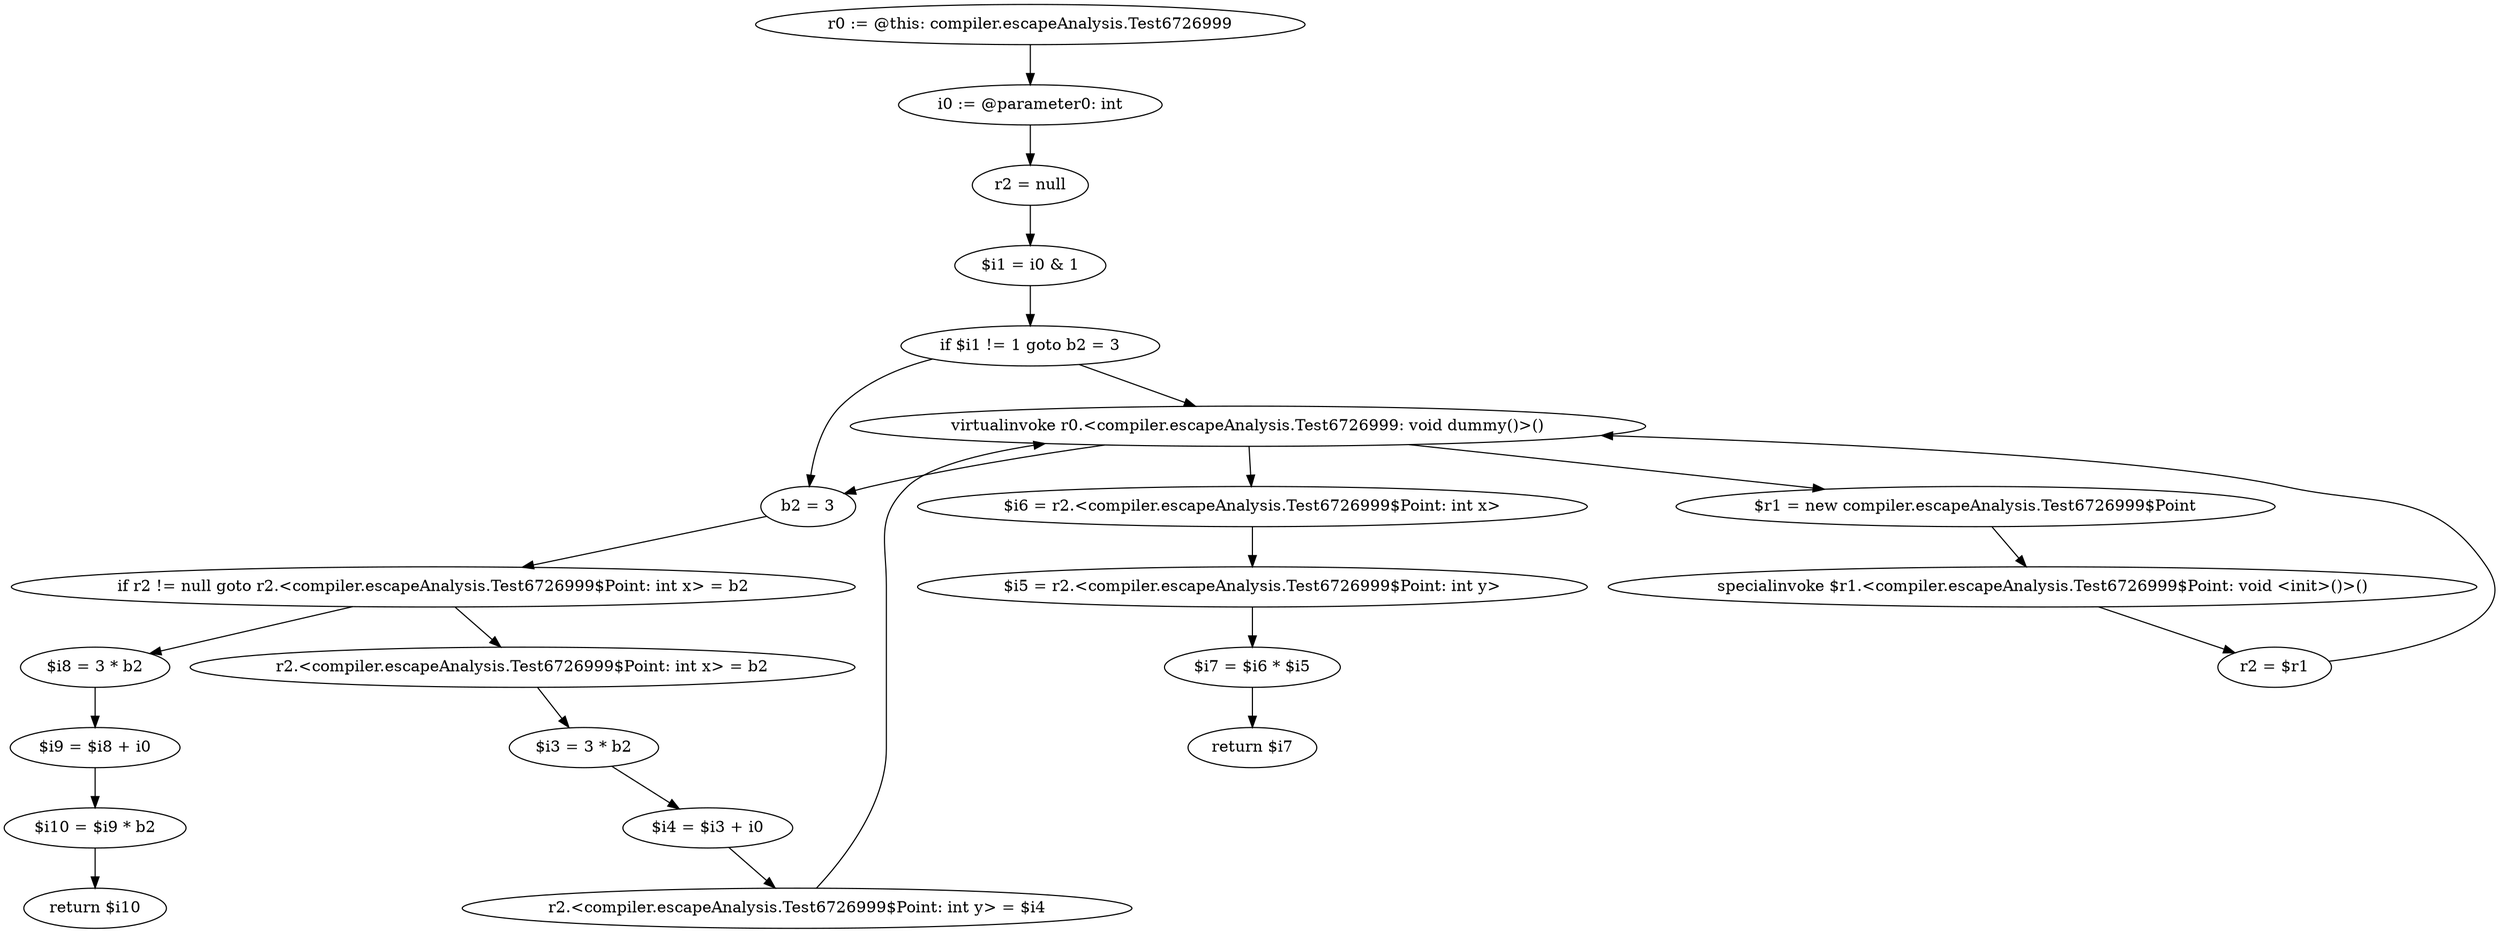 digraph "unitGraph" {
    "r0 := @this: compiler.escapeAnalysis.Test6726999"
    "i0 := @parameter0: int"
    "r2 = null"
    "$i1 = i0 & 1"
    "if $i1 != 1 goto b2 = 3"
    "virtualinvoke r0.<compiler.escapeAnalysis.Test6726999: void dummy()>()"
    "$r1 = new compiler.escapeAnalysis.Test6726999$Point"
    "specialinvoke $r1.<compiler.escapeAnalysis.Test6726999$Point: void <init>()>()"
    "r2 = $r1"
    "b2 = 3"
    "if r2 != null goto r2.<compiler.escapeAnalysis.Test6726999$Point: int x> = b2"
    "$i8 = 3 * b2"
    "$i9 = $i8 + i0"
    "$i10 = $i9 * b2"
    "return $i10"
    "r2.<compiler.escapeAnalysis.Test6726999$Point: int x> = b2"
    "$i3 = 3 * b2"
    "$i4 = $i3 + i0"
    "r2.<compiler.escapeAnalysis.Test6726999$Point: int y> = $i4"
    "$i6 = r2.<compiler.escapeAnalysis.Test6726999$Point: int x>"
    "$i5 = r2.<compiler.escapeAnalysis.Test6726999$Point: int y>"
    "$i7 = $i6 * $i5"
    "return $i7"
    "r0 := @this: compiler.escapeAnalysis.Test6726999"->"i0 := @parameter0: int";
    "i0 := @parameter0: int"->"r2 = null";
    "r2 = null"->"$i1 = i0 & 1";
    "$i1 = i0 & 1"->"if $i1 != 1 goto b2 = 3";
    "if $i1 != 1 goto b2 = 3"->"virtualinvoke r0.<compiler.escapeAnalysis.Test6726999: void dummy()>()";
    "if $i1 != 1 goto b2 = 3"->"b2 = 3";
    "virtualinvoke r0.<compiler.escapeAnalysis.Test6726999: void dummy()>()"->"$r1 = new compiler.escapeAnalysis.Test6726999$Point";
    "$r1 = new compiler.escapeAnalysis.Test6726999$Point"->"specialinvoke $r1.<compiler.escapeAnalysis.Test6726999$Point: void <init>()>()";
    "specialinvoke $r1.<compiler.escapeAnalysis.Test6726999$Point: void <init>()>()"->"r2 = $r1";
    "r2 = $r1"->"virtualinvoke r0.<compiler.escapeAnalysis.Test6726999: void dummy()>()";
    "virtualinvoke r0.<compiler.escapeAnalysis.Test6726999: void dummy()>()"->"b2 = 3";
    "b2 = 3"->"if r2 != null goto r2.<compiler.escapeAnalysis.Test6726999$Point: int x> = b2";
    "if r2 != null goto r2.<compiler.escapeAnalysis.Test6726999$Point: int x> = b2"->"$i8 = 3 * b2";
    "if r2 != null goto r2.<compiler.escapeAnalysis.Test6726999$Point: int x> = b2"->"r2.<compiler.escapeAnalysis.Test6726999$Point: int x> = b2";
    "$i8 = 3 * b2"->"$i9 = $i8 + i0";
    "$i9 = $i8 + i0"->"$i10 = $i9 * b2";
    "$i10 = $i9 * b2"->"return $i10";
    "r2.<compiler.escapeAnalysis.Test6726999$Point: int x> = b2"->"$i3 = 3 * b2";
    "$i3 = 3 * b2"->"$i4 = $i3 + i0";
    "$i4 = $i3 + i0"->"r2.<compiler.escapeAnalysis.Test6726999$Point: int y> = $i4";
    "r2.<compiler.escapeAnalysis.Test6726999$Point: int y> = $i4"->"virtualinvoke r0.<compiler.escapeAnalysis.Test6726999: void dummy()>()";
    "virtualinvoke r0.<compiler.escapeAnalysis.Test6726999: void dummy()>()"->"$i6 = r2.<compiler.escapeAnalysis.Test6726999$Point: int x>";
    "$i6 = r2.<compiler.escapeAnalysis.Test6726999$Point: int x>"->"$i5 = r2.<compiler.escapeAnalysis.Test6726999$Point: int y>";
    "$i5 = r2.<compiler.escapeAnalysis.Test6726999$Point: int y>"->"$i7 = $i6 * $i5";
    "$i7 = $i6 * $i5"->"return $i7";
}
